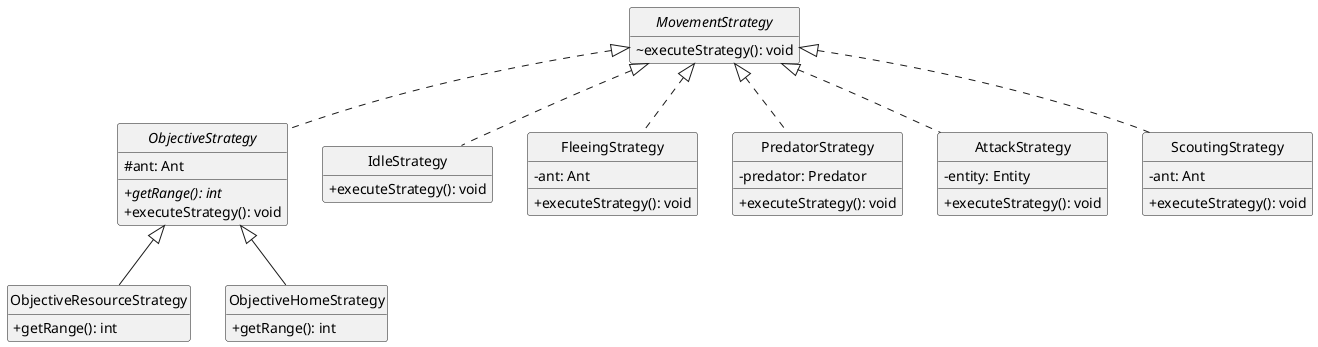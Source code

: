 @startuml

' STATIC
' Generated by CTP - https://github.com/samuelroland/ctp

' Style
hide empty members
hide circle
skinparam classAttributeIconSize 0

' Additions

' REMOVE

' ENDSTATIC

abstract class ObjectiveStrategy {
	# ant: Ant
	+ {abstract}getRange(): int
	+ executeStrategy(): void
}


class IdleStrategy {
	+ executeStrategy(): void
}

interface MovementStrategy {
	~ executeStrategy(): void
}

class FleeingStrategy {
	- ant: Ant
	+ executeStrategy(): void
}



class PredatorStrategy {
	- predator: Predator
	+ executeStrategy(): void
}


class AttackStrategy {
	- entity: Entity
	+ executeStrategy(): void
}


class ObjectiveResourceStrategy {
	+ getRange(): int
}

class ObjectiveHomeStrategy {
	+ getRange(): int
}

class ScoutingStrategy {
	- ant: Ant
	+ executeStrategy(): void
}

MovementStrategy <|.. ObjectiveStrategy
MovementStrategy <|.. IdleStrategy
MovementStrategy <|.. FleeingStrategy
MovementStrategy <|.. PredatorStrategy
MovementStrategy <|.. AttackStrategy
ObjectiveStrategy <|-- ObjectiveResourceStrategy
ObjectiveStrategy <|-- ObjectiveHomeStrategy
MovementStrategy <|.. ScoutingStrategy

@enduml